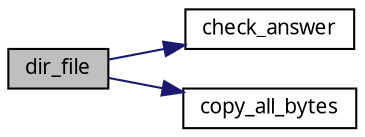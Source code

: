 digraph G
{
  edge [fontname="FreeSans.ttf",fontsize="10",labelfontname="FreeSans.ttf",labelfontsize="10"];
  node [fontname="FreeSans.ttf",fontsize="10",shape=record];
  rankdir=LR;
  Node1 [label="dir_file",height=0.2,width=0.4,color="black", fillcolor="grey75", style="filled" fontcolor="black"];
  Node1 -> Node2 [color="midnightblue",fontsize="10",style="solid",fontname="FreeSans.ttf"];
  Node2 [label="check_answer",height=0.2,width=0.4,color="black", fillcolor="white", style="filled",URL="$client_8c.html#ad3dbd022fc344c02c9d1dfc6e6482a92",tooltip="Fonction qui vérifie la réponse réçue par le client."];
  Node1 -> Node3 [color="midnightblue",fontsize="10",style="solid",fontname="FreeSans.ttf"];
  Node3 [label="copy_all_bytes",height=0.2,width=0.4,color="black", fillcolor="white", style="filled",URL="$common_8c.html#a0522f027465018045afb357a89a7e56c",tooltip="Copie tous les octets depuis le descripteur `from&#39; sur le descripteur `to&#39;. La lecture est faite par bloc de MSGSIZE octet. L&#39;ecriture s&#39;attend a ne pas pouvoir tout ecrire d&#39;un seul coup."];
}
